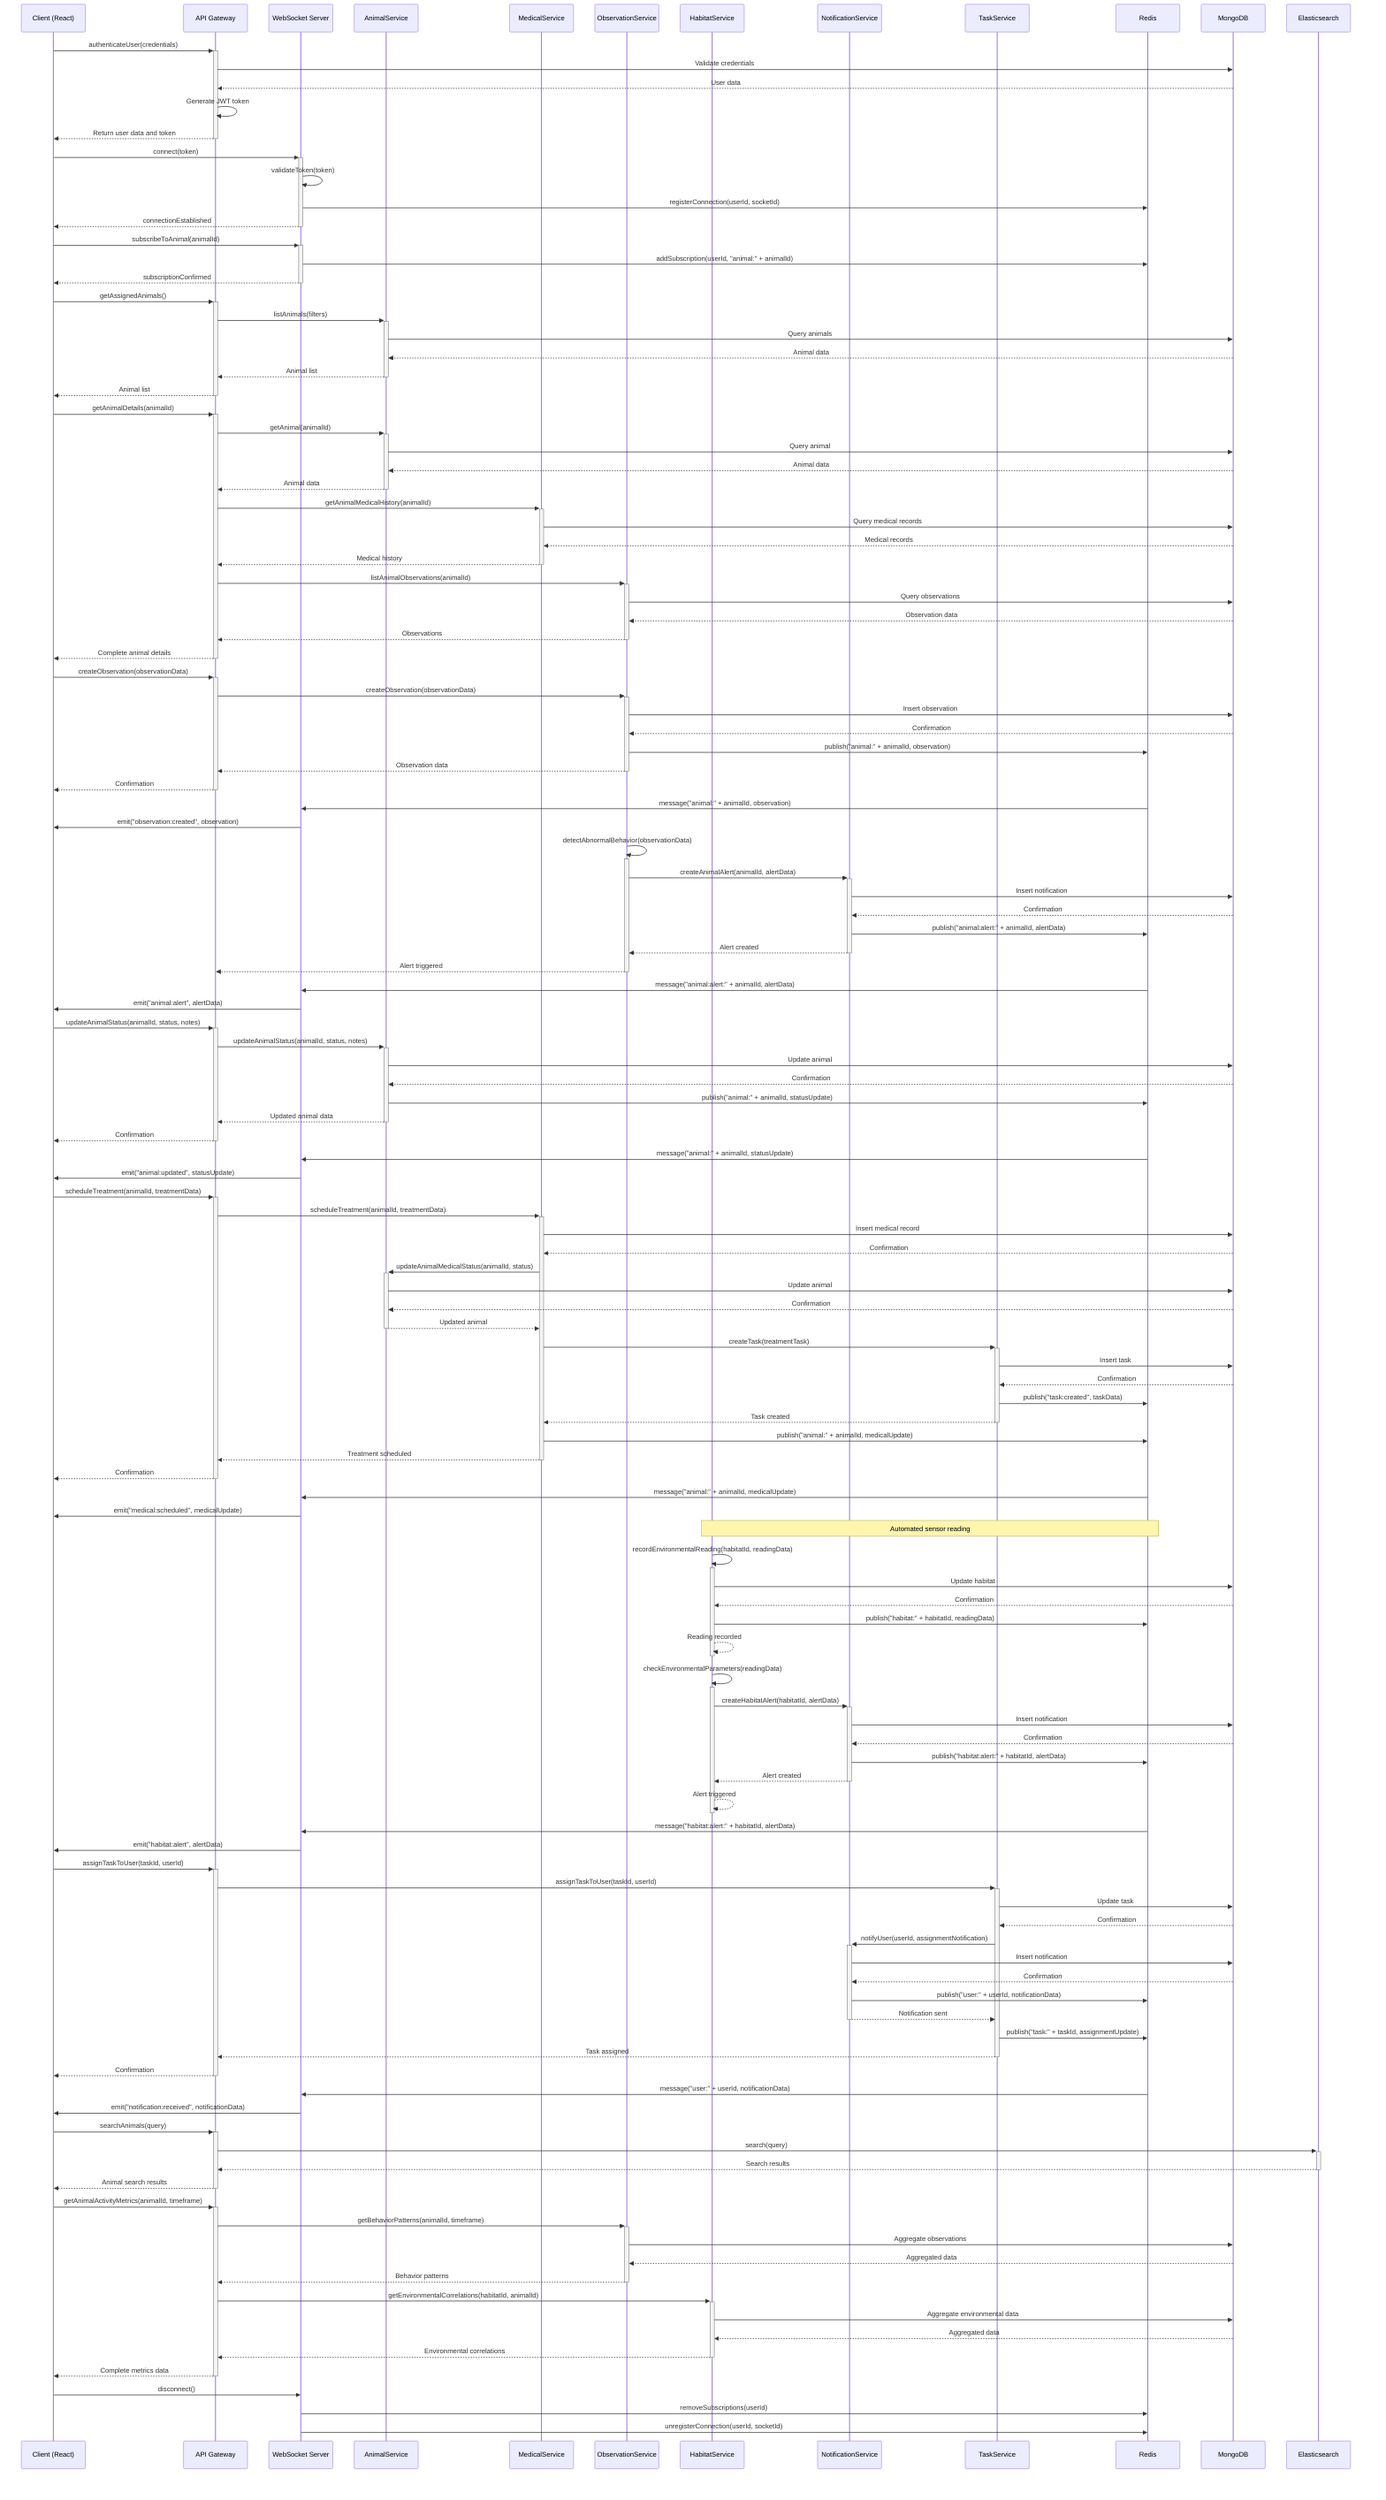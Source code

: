 sequenceDiagram
    participant C as Client (React)
    participant API as API Gateway
    participant WS as WebSocket Server
    participant AS as AnimalService
    participant MS as MedicalService
    participant OS as ObservationService
    participant HS as HabitatService
    participant NS as NotificationService
    participant TS as TaskService
    participant R as Redis
    participant DB as MongoDB
    participant ES as Elasticsearch

    %% User Authentication
    C->>+API: authenticateUser(credentials)
    API->>DB: Validate credentials
    DB-->>API: User data
    API->>API: Generate JWT token
    API-->>-C: Return user data and token

    %% WebSocket Connection
    C->>+WS: connect(token)
    WS->>WS: validateToken(token)
    WS->>R: registerConnection(userId, socketId)
    WS-->>-C: connectionEstablished

    %% Subscribe to Updates
    C->>+WS: subscribeToAnimal(animalId)
    WS->>R: addSubscription(userId, "animal:" + animalId)
    WS-->>-C: subscriptionConfirmed

    %% Dashboard Loading
    C->>+API: getAssignedAnimals()
    API->>+AS: listAnimals(filters)
    AS->>DB: Query animals
    DB-->>AS: Animal data
    AS-->>-API: Animal list
    API-->>-C: Animal list

    %% Animal Detail View
    C->>+API: getAnimalDetails(animalId)
    API->>+AS: getAnimal(animalId)
    AS->>DB: Query animal
    DB-->>AS: Animal data
    AS-->>-API: Animal data
    API->>+MS: getAnimalMedicalHistory(animalId)
    MS->>DB: Query medical records
    DB-->>MS: Medical records
    MS-->>-API: Medical history
    API->>+OS: listAnimalObservations(animalId)
    OS->>DB: Query observations
    DB-->>OS: Observation data
    OS-->>-API: Observations
    API-->>-C: Complete animal details

    %% Recording New Observation
    C->>+API: createObservation(observationData)
    API->>+OS: createObservation(observationData)
    OS->>DB: Insert observation
    DB-->>OS: Confirmation
    OS->>R: publish("animal:" + animalId, observation)
    OS-->>-API: Observation data
    API-->>-C: Confirmation

    %% Real-time Update
    R->>WS: message("animal:" + animalId, observation)
    WS->>C: emit("observation:created", observation)

    %% Health Alert Detection
    OS->>+OS: detectAbnormalBehavior(observationData)
    OS->>+NS: createAnimalAlert(animalId, alertData)
    NS->>DB: Insert notification
    DB-->>NS: Confirmation
    NS->>R: publish("animal:alert:" + animalId, alertData)
    NS-->>-OS: Alert created
    OS-->>-API: Alert triggered

    %% Alert Notification
    R->>WS: message("animal:alert:" + animalId, alertData)
    WS->>C: emit("animal:alert", alertData)

    %% Update Animal Status
    C->>+API: updateAnimalStatus(animalId, status, notes)
    API->>+AS: updateAnimalStatus(animalId, status, notes)
    AS->>DB: Update animal
    DB-->>AS: Confirmation
    AS->>R: publish("animal:" + animalId, statusUpdate)
    AS-->>-API: Updated animal data
    API-->>-C: Confirmation

    %% Real-time Status Update
    R->>WS: message("animal:" + animalId, statusUpdate)
    WS->>C: emit("animal:updated", statusUpdate)

    %% Schedule Medical Treatment
    C->>+API: scheduleTreatment(animalId, treatmentData)
    API->>+MS: scheduleTreatment(animalId, treatmentData)
    MS->>DB: Insert medical record
    DB-->>MS: Confirmation
    MS->>+AS: updateAnimalMedicalStatus(animalId, status)
    AS->>DB: Update animal
    DB-->>AS: Confirmation
    AS-->>-MS: Updated animal
    MS->>+TS: createTask(treatmentTask)
    TS->>DB: Insert task
    DB-->>TS: Confirmation
    TS->>R: publish("task:created", taskData)
    TS-->>-MS: Task created
    MS->>R: publish("animal:" + animalId, medicalUpdate)
    MS-->>-API: Treatment scheduled
    API-->>-C: Confirmation

    %% Real-time Medical Update
    R->>WS: message("animal:" + animalId, medicalUpdate)
    WS->>C: emit("medical:scheduled", medicalUpdate)

    %% Environmental Reading Update
    Note over HS,R: Automated sensor reading
    HS->>+HS: recordEnvironmentalReading(habitatId, readingData)
    HS->>DB: Update habitat
    DB-->>HS: Confirmation
    HS->>R: publish("habitat:" + habitatId, readingData)
    HS-->>-HS: Reading recorded

    %% Environmental Alert Detection
    HS->>+HS: checkEnvironmentalParameters(readingData)
    HS->>+NS: createHabitatAlert(habitatId, alertData)
    NS->>DB: Insert notification
    DB-->>NS: Confirmation
    NS->>R: publish("habitat:alert:" + habitatId, alertData)
    NS-->>-HS: Alert created
    HS-->>-HS: Alert triggered

    %% Habitat Alert Distribution
    R->>WS: message("habitat:alert:" + habitatId, alertData)
    WS->>C: emit("habitat:alert", alertData)

    %% Task Assignment
    C->>+API: assignTaskToUser(taskId, userId)
    API->>+TS: assignTaskToUser(taskId, userId)
    TS->>DB: Update task
    DB-->>TS: Confirmation
    TS->>+NS: notifyUser(userId, assignmentNotification)
    NS->>DB: Insert notification
    DB-->>NS: Confirmation
    NS->>R: publish("user:" + userId, notificationData)
    NS-->>-TS: Notification sent
    TS->>R: publish("task:" + taskId, assignmentUpdate)
    TS-->>-API: Task assigned
    API-->>-C: Confirmation

    %% User Notification
    R->>WS: message("user:" + userId, notificationData)
    WS->>C: emit("notification:received", notificationData)

    %% Search Animals
    C->>+API: searchAnimals(query)
    API->>+ES: search(query)
    ES-->>-API: Search results
    API-->>-C: Animal search results

    %% Real-time Analytics Dashboard
    C->>+API: getAnimalActivityMetrics(animalId, timeframe)
    API->>+OS: getBehaviorPatterns(animalId, timeframe)
    OS->>DB: Aggregate observations
    DB-->>OS: Aggregated data
    OS-->>-API: Behavior patterns
    API->>+HS: getEnvironmentalCorrelations(habitatId, animalId)
    HS->>DB: Aggregate environmental data
    DB-->>HS: Aggregated data
    HS-->>-API: Environmental correlations
    API-->>-C: Complete metrics data

    %% User Disconnection
    C->>WS: disconnect()
    WS->>R: removeSubscriptions(userId)
    WS->>R: unregisterConnection(userId, socketId)